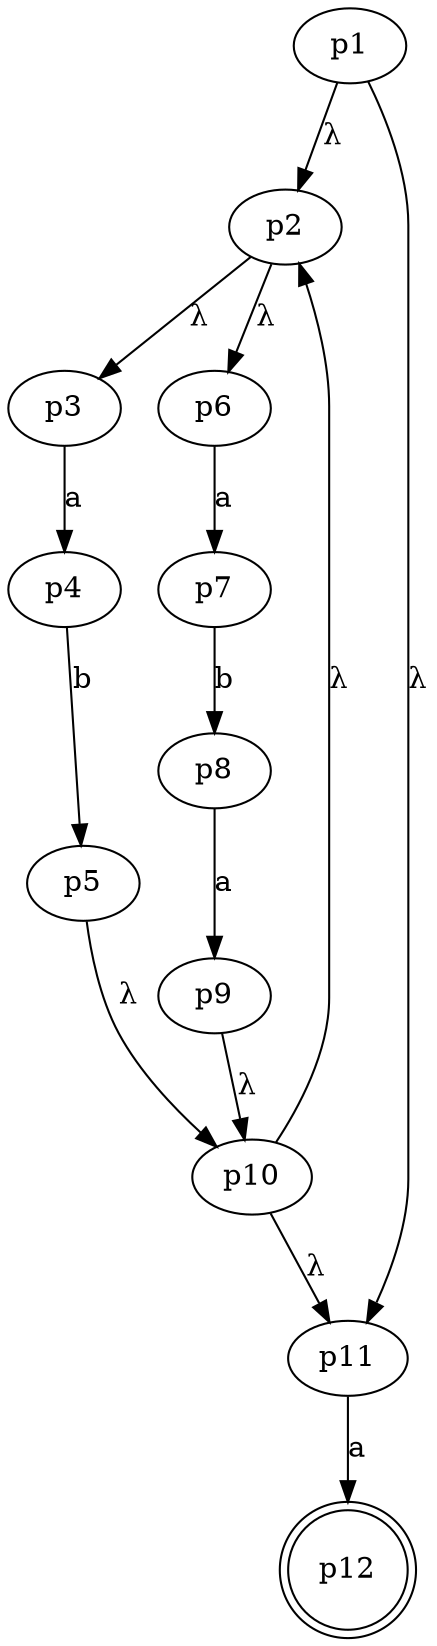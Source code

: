 digraph G 
{
    n1 [label = p1]
    n2 [label = p2]
    n3 [label = p3]
    n4 [label = p4]
    n5 [label = p5]
    n6 [label = p6]
    n7 [label = p7]
    n8 [label = p8]
    n9 [label = p9]
    n10 [label = p10]
    n11 [label = p11]
    n12 [label = p12, shape = doublecircle]
	
    n1 -> n2 [label = "λ"]
    n1 -> n11 [label = "λ"]
    
    n2 -> n3 [label = "λ"]
    n2 -> n6 [label = "λ"]
    
    n3 -> n4 [label = "a"]
    n4 -> n5 [label = "b"]
    n5 -> n10 [label = "λ"]
    
    n6 -> n7 [label = "a"]
    n7 -> n8 [label = "b"]
    n8 -> n9 [label = "a"]
    n9 -> n10 [label = "λ"]
    
    n10 -> n11 [label = "λ"]
    n10 -> n2 [label = "λ"]
    
    n11 -> n12 [label = "a"] 
}

